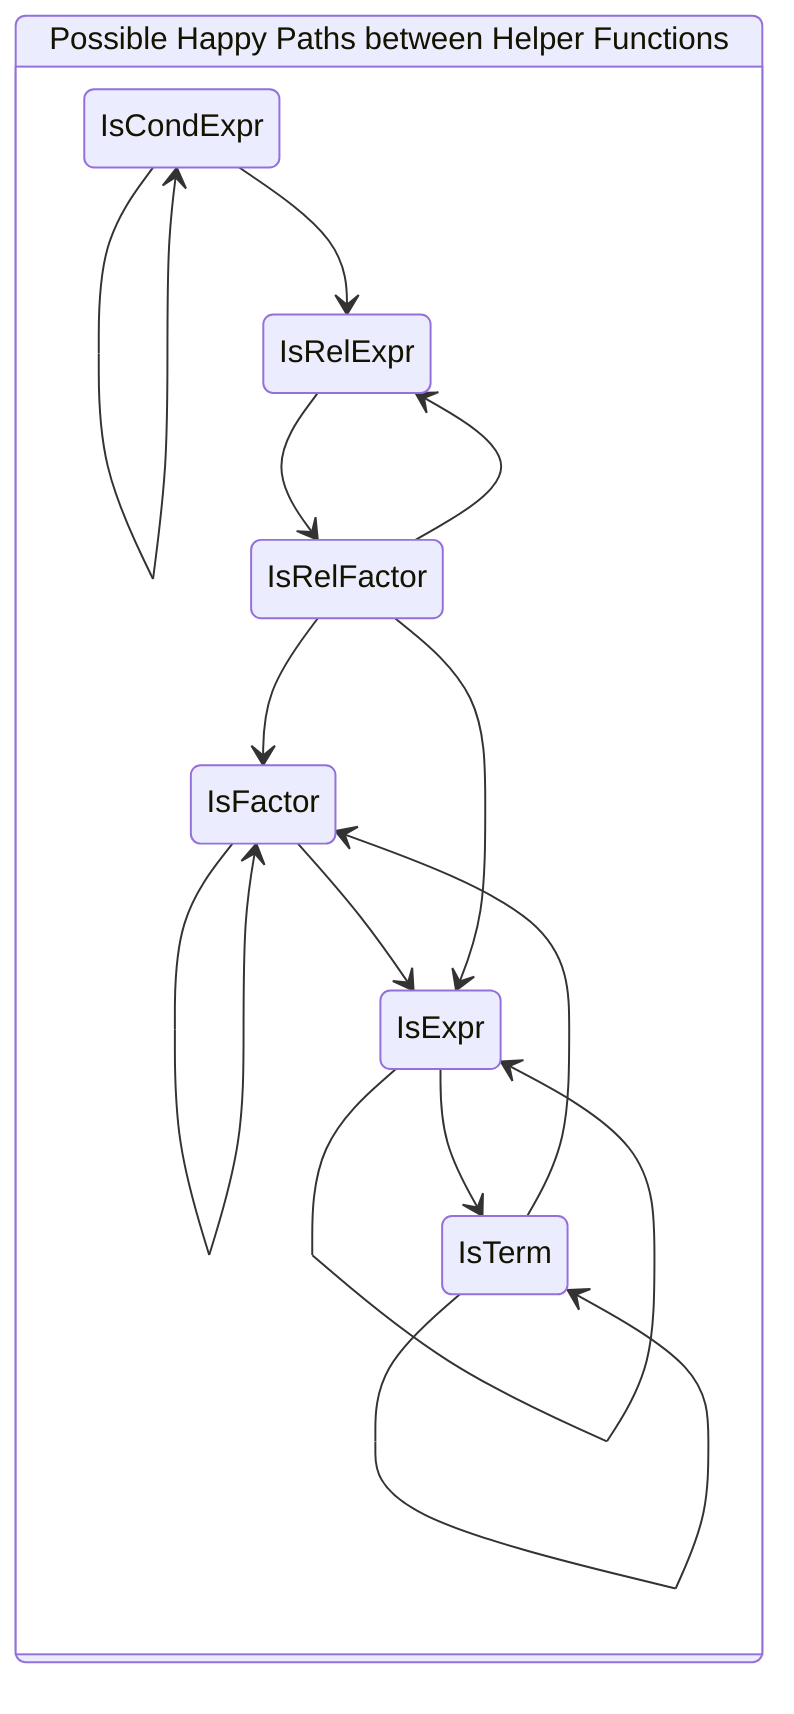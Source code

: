 stateDiagram-v2

    state "Possible Happy Paths between Helper Functions" as Helper functions {
    IsFactor --> IsExpr
    IsFactor --> IsFactor

    IsTerm --> IsFactor
    IsTerm --> IsTerm

    IsExpr --> IsTerm 
    IsExpr --> IsExpr

    IsCondExpr --> IsCondExpr 
    IsCondExpr --> IsRelExpr

    IsRelExpr --> IsRelFactor

    IsRelFactor --> IsFactor
    IsRelFactor --> IsExpr
    IsRelFactor --> IsRelExpr


    }